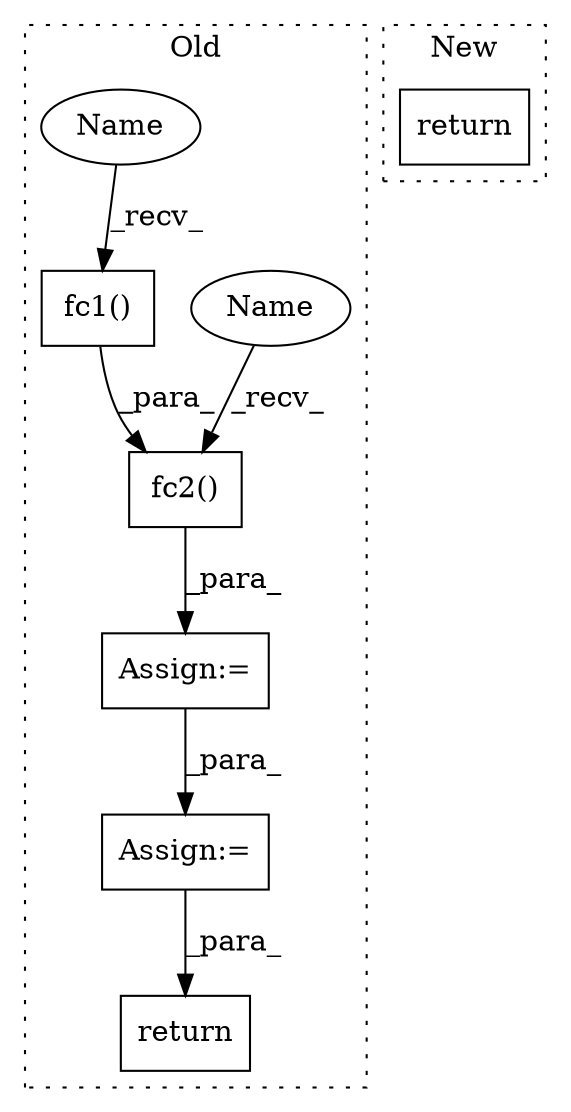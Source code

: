 digraph G {
subgraph cluster0 {
1 [label="fc1()" a="75" s="1470,1480" l="9,1" shape="box"];
3 [label="Assign:=" a="68" s="1553" l="3" shape="box"];
4 [label="return" a="93" s="1778" l="7" shape="box"];
5 [label="fc2()" a="75" s="1502,1512" l="9,1" shape="box"];
6 [label="Assign:=" a="68" s="1646" l="3" shape="box"];
7 [label="Name" a="87" s="1502" l="4" shape="ellipse"];
8 [label="Name" a="87" s="1470" l="4" shape="ellipse"];
label = "Old";
style="dotted";
}
subgraph cluster1 {
2 [label="return" a="93" s="4727" l="7" shape="box"];
label = "New";
style="dotted";
}
1 -> 5 [label="_para_"];
3 -> 6 [label="_para_"];
5 -> 3 [label="_para_"];
6 -> 4 [label="_para_"];
7 -> 5 [label="_recv_"];
8 -> 1 [label="_recv_"];
}